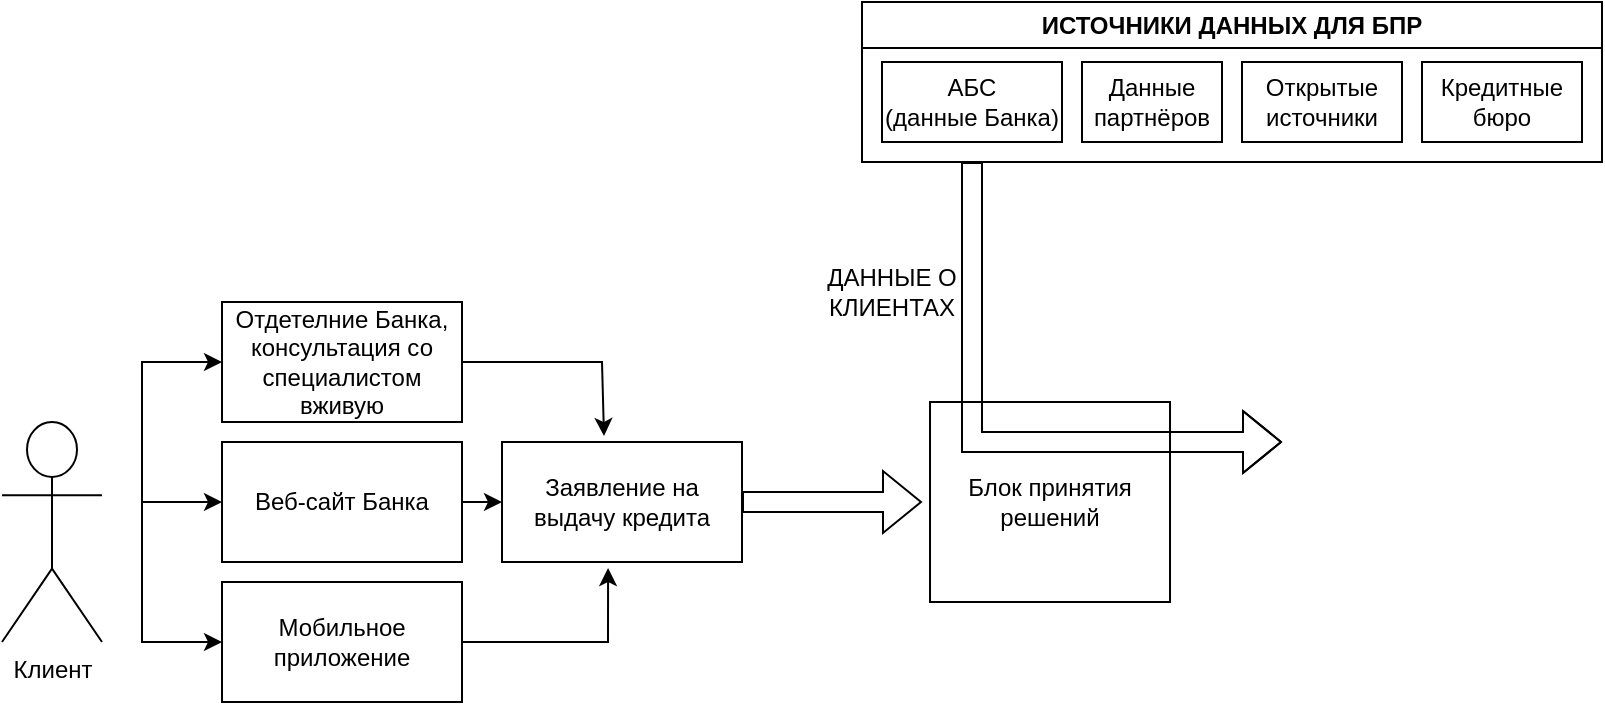 <mxfile version="21.3.0" type="github">
  <diagram name="Page-1" id="ehre2qp33Zuy3RMLZv8k">
    <mxGraphModel dx="1050" dy="525" grid="1" gridSize="10" guides="1" tooltips="1" connect="1" arrows="1" fold="1" page="1" pageScale="1" pageWidth="850" pageHeight="1100" math="0" shadow="0">
      <root>
        <mxCell id="0" />
        <mxCell id="1" parent="0" />
        <object label="&lt;div&gt;Клиент&lt;/div&gt;" id="K6cpROR9SQ_gSIM2ouo7-1">
          <mxCell style="shape=umlActor;verticalLabelPosition=bottom;verticalAlign=top;html=1;outlineConnect=0;" vertex="1" parent="1">
            <mxGeometry x="10" y="280" width="50" height="110" as="geometry" />
          </mxCell>
        </object>
        <mxCell id="K6cpROR9SQ_gSIM2ouo7-5" value="" style="endArrow=classic;html=1;rounded=0;" edge="1" parent="1" target="K6cpROR9SQ_gSIM2ouo7-11">
          <mxGeometry width="50" height="50" relative="1" as="geometry">
            <mxPoint x="80" y="320" as="sourcePoint" />
            <mxPoint x="230" y="200" as="targetPoint" />
            <Array as="points">
              <mxPoint x="80" y="250" />
            </Array>
          </mxGeometry>
        </mxCell>
        <mxCell id="K6cpROR9SQ_gSIM2ouo7-6" value="" style="endArrow=classic;html=1;rounded=0;" edge="1" parent="1" target="K6cpROR9SQ_gSIM2ouo7-10">
          <mxGeometry width="50" height="50" relative="1" as="geometry">
            <mxPoint x="80" y="320" as="sourcePoint" />
            <mxPoint x="240" y="320" as="targetPoint" />
          </mxGeometry>
        </mxCell>
        <mxCell id="K6cpROR9SQ_gSIM2ouo7-7" value="" style="endArrow=classic;html=1;rounded=0;" edge="1" parent="1" target="K6cpROR9SQ_gSIM2ouo7-12">
          <mxGeometry width="50" height="50" relative="1" as="geometry">
            <mxPoint x="80" y="320" as="sourcePoint" />
            <mxPoint x="280" y="400" as="targetPoint" />
            <Array as="points">
              <mxPoint x="80" y="390" />
            </Array>
          </mxGeometry>
        </mxCell>
        <mxCell id="K6cpROR9SQ_gSIM2ouo7-10" value="Веб-сайт Банка" style="rounded=0;whiteSpace=wrap;html=1;" vertex="1" parent="1">
          <mxGeometry x="120" y="290" width="120" height="60" as="geometry" />
        </mxCell>
        <mxCell id="K6cpROR9SQ_gSIM2ouo7-11" value="&lt;div&gt;Отдетелние Банка,&lt;/div&gt;&lt;div&gt;консультация со специалистом вживую&lt;br&gt;&lt;/div&gt;" style="rounded=0;whiteSpace=wrap;html=1;" vertex="1" parent="1">
          <mxGeometry x="120" y="220" width="120" height="60" as="geometry" />
        </mxCell>
        <mxCell id="K6cpROR9SQ_gSIM2ouo7-12" value="Мобильное приложение" style="rounded=0;whiteSpace=wrap;html=1;" vertex="1" parent="1">
          <mxGeometry x="120" y="360" width="120" height="60" as="geometry" />
        </mxCell>
        <mxCell id="K6cpROR9SQ_gSIM2ouo7-13" value="" style="endArrow=classic;html=1;rounded=0;exitX=1;exitY=0.5;exitDx=0;exitDy=0;" edge="1" parent="1" source="K6cpROR9SQ_gSIM2ouo7-10" target="K6cpROR9SQ_gSIM2ouo7-19">
          <mxGeometry width="50" height="50" relative="1" as="geometry">
            <mxPoint x="400" y="300" as="sourcePoint" />
            <mxPoint x="520" y="300" as="targetPoint" />
          </mxGeometry>
        </mxCell>
        <mxCell id="K6cpROR9SQ_gSIM2ouo7-17" value="" style="endArrow=classic;html=1;rounded=0;exitX=1;exitY=0.5;exitDx=0;exitDy=0;entryX=0.442;entryY=1.05;entryDx=0;entryDy=0;entryPerimeter=0;" edge="1" parent="1" source="K6cpROR9SQ_gSIM2ouo7-12" target="K6cpROR9SQ_gSIM2ouo7-19">
          <mxGeometry width="50" height="50" relative="1" as="geometry">
            <mxPoint x="400" y="300" as="sourcePoint" />
            <mxPoint x="520" y="320" as="targetPoint" />
            <Array as="points">
              <mxPoint x="313" y="390" />
            </Array>
          </mxGeometry>
        </mxCell>
        <mxCell id="K6cpROR9SQ_gSIM2ouo7-18" value="" style="endArrow=classic;html=1;rounded=0;exitX=1;exitY=0.5;exitDx=0;exitDy=0;entryX=0.425;entryY=-0.05;entryDx=0;entryDy=0;entryPerimeter=0;" edge="1" parent="1" source="K6cpROR9SQ_gSIM2ouo7-11" target="K6cpROR9SQ_gSIM2ouo7-19">
          <mxGeometry width="50" height="50" relative="1" as="geometry">
            <mxPoint x="400" y="300" as="sourcePoint" />
            <mxPoint x="520" y="280" as="targetPoint" />
            <Array as="points">
              <mxPoint x="310" y="250" />
            </Array>
          </mxGeometry>
        </mxCell>
        <mxCell id="K6cpROR9SQ_gSIM2ouo7-19" value="Заявление на выдачу кредита" style="rounded=0;whiteSpace=wrap;html=1;" vertex="1" parent="1">
          <mxGeometry x="260" y="290" width="120" height="60" as="geometry" />
        </mxCell>
        <mxCell id="K6cpROR9SQ_gSIM2ouo7-26" value="" style="shape=flexArrow;endArrow=classic;html=1;rounded=0;exitX=1;exitY=0.5;exitDx=0;exitDy=0;entryX=0;entryY=0.5;entryDx=0;entryDy=0;" edge="1" parent="1" source="K6cpROR9SQ_gSIM2ouo7-19">
          <mxGeometry width="50" height="50" relative="1" as="geometry">
            <mxPoint x="310" y="260" as="sourcePoint" />
            <mxPoint x="470" y="320" as="targetPoint" />
          </mxGeometry>
        </mxCell>
        <mxCell id="K6cpROR9SQ_gSIM2ouo7-32" value="ИСТОЧНИКИ ДАННЫХ ДЛЯ БПР" style="swimlane;whiteSpace=wrap;html=1;" vertex="1" parent="1">
          <mxGeometry x="440" y="70" width="370" height="80" as="geometry" />
        </mxCell>
        <mxCell id="K6cpROR9SQ_gSIM2ouo7-20" value="&lt;div&gt;АБС&lt;/div&gt;&lt;div&gt;(данные Банка)&lt;br&gt;&lt;/div&gt;" style="rounded=0;whiteSpace=wrap;html=1;" vertex="1" parent="K6cpROR9SQ_gSIM2ouo7-32">
          <mxGeometry x="10" y="30" width="90" height="40" as="geometry" />
        </mxCell>
        <mxCell id="K6cpROR9SQ_gSIM2ouo7-21" value="&lt;div&gt;Данные &lt;br&gt;&lt;/div&gt;&lt;div&gt;партнёров&lt;/div&gt;" style="rounded=0;whiteSpace=wrap;html=1;" vertex="1" parent="K6cpROR9SQ_gSIM2ouo7-32">
          <mxGeometry x="110" y="30" width="70" height="40" as="geometry" />
        </mxCell>
        <mxCell id="K6cpROR9SQ_gSIM2ouo7-22" value="&lt;div&gt;Открытые&lt;/div&gt;&lt;div&gt;источники&lt;br&gt;&lt;/div&gt;" style="rounded=0;whiteSpace=wrap;html=1;" vertex="1" parent="K6cpROR9SQ_gSIM2ouo7-32">
          <mxGeometry x="190" y="30" width="80" height="40" as="geometry" />
        </mxCell>
        <mxCell id="K6cpROR9SQ_gSIM2ouo7-23" value="&lt;div&gt;Кредитные&lt;/div&gt;&lt;div&gt;бюро&lt;br&gt;&lt;/div&gt;" style="rounded=0;whiteSpace=wrap;html=1;" vertex="1" parent="K6cpROR9SQ_gSIM2ouo7-32">
          <mxGeometry x="280" y="30" width="80" height="40" as="geometry" />
        </mxCell>
        <mxCell id="K6cpROR9SQ_gSIM2ouo7-36" value="" style="shape=flexArrow;endArrow=classic;html=1;rounded=0;" edge="1" parent="1">
          <mxGeometry width="50" height="50" relative="1" as="geometry">
            <mxPoint x="495" y="150" as="sourcePoint" />
            <mxPoint x="650" y="290" as="targetPoint" />
            <Array as="points">
              <mxPoint x="495" y="290" />
            </Array>
          </mxGeometry>
        </mxCell>
        <mxCell id="K6cpROR9SQ_gSIM2ouo7-39" value="ДАННЫЕ О КЛИЕНТАХ" style="text;html=1;strokeColor=none;fillColor=none;align=center;verticalAlign=middle;whiteSpace=wrap;rounded=0;" vertex="1" parent="1">
          <mxGeometry x="420" y="200" width="70" height="30" as="geometry" />
        </mxCell>
        <mxCell id="K6cpROR9SQ_gSIM2ouo7-41" value="Блок принятия решений" style="rounded=0;whiteSpace=wrap;html=1;fillOpacity=0;" vertex="1" parent="1">
          <mxGeometry x="474.01" y="270" width="120" height="100" as="geometry" />
        </mxCell>
      </root>
    </mxGraphModel>
  </diagram>
</mxfile>
